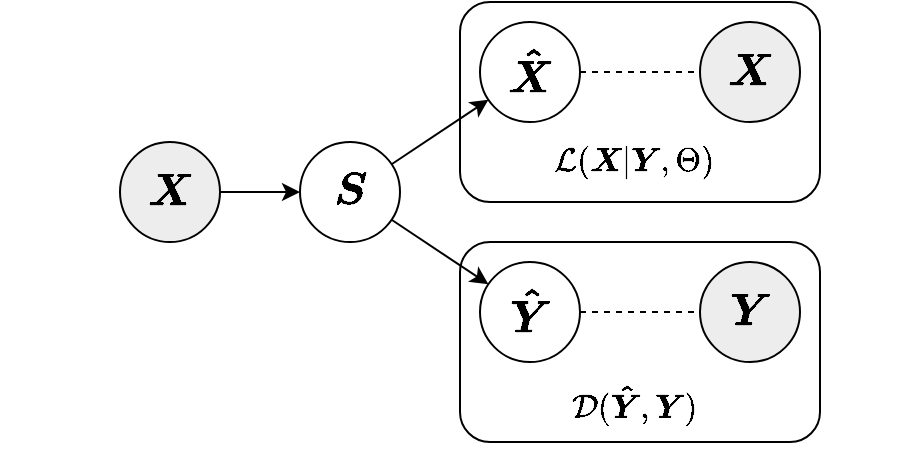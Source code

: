 <mxfile version="14.6.5" type="device"><diagram id="U_bmj329LqxzooW9z0zn" name="Page-1"><mxGraphModel dx="1358" dy="713" grid="1" gridSize="10" guides="1" tooltips="1" connect="1" arrows="1" fold="1" page="1" pageScale="1" pageWidth="850" pageHeight="1100" math="1" shadow="0"><root><mxCell id="0"/><mxCell id="1" parent="0"/><mxCell id="N48nlARPyZFLzEWnRaVB-5" value="" style="rounded=1;whiteSpace=wrap;html=1;" parent="1" vertex="1"><mxGeometry x="320" y="130" width="180" height="100" as="geometry"/></mxCell><mxCell id="N48nlARPyZFLzEWnRaVB-2" value="&lt;font style=&quot;font-size: 19px&quot;&gt;$$\boldsymbol{S}$$&lt;/font&gt;" style="ellipse;whiteSpace=wrap;html=1;aspect=fixed;" parent="1" vertex="1"><mxGeometry x="240" y="200" width="50" height="50" as="geometry"/></mxCell><mxCell id="N48nlARPyZFLzEWnRaVB-4" value="&lt;font style=&quot;font-size: 19px&quot;&gt;$$\boldsymbol{\hat{X}}$$&lt;/font&gt;" style="ellipse;whiteSpace=wrap;html=1;aspect=fixed;" parent="1" vertex="1"><mxGeometry x="330" y="140" width="50" height="50" as="geometry"/></mxCell><mxCell id="N48nlARPyZFLzEWnRaVB-6" value="&lt;font style=&quot;font-size: 19px&quot;&gt;$$\boldsymbol{X}$$&lt;/font&gt;" style="ellipse;whiteSpace=wrap;html=1;aspect=fixed;fillColor=#EDEDED;" parent="1" vertex="1"><mxGeometry x="440" y="140" width="50" height="50" as="geometry"/></mxCell><mxCell id="N48nlARPyZFLzEWnRaVB-7" value="&lt;font style=&quot;font-size: 14px&quot;&gt;$$\mathcal{L}(\boldsymbol{X} | \boldsymbol{Y}, \Theta)$$&lt;/font&gt;" style="text;html=1;strokeColor=none;fillColor=none;align=center;verticalAlign=middle;whiteSpace=wrap;rounded=0;" parent="1" vertex="1"><mxGeometry x="315" y="190" width="185" height="40" as="geometry"/></mxCell><mxCell id="N48nlARPyZFLzEWnRaVB-8" value="" style="rounded=1;whiteSpace=wrap;html=1;" parent="1" vertex="1"><mxGeometry x="320" y="250" width="180" height="100" as="geometry"/></mxCell><mxCell id="N48nlARPyZFLzEWnRaVB-9" value="&lt;font style=&quot;font-size: 19px&quot;&gt;$$\boldsymbol{\hat{Y}}$$&lt;/font&gt;" style="ellipse;whiteSpace=wrap;html=1;aspect=fixed;" parent="1" vertex="1"><mxGeometry x="330" y="260" width="50" height="50" as="geometry"/></mxCell><mxCell id="N48nlARPyZFLzEWnRaVB-10" value="&lt;font style=&quot;font-size: 19px&quot;&gt;$$\boldsymbol{Y}$$&lt;/font&gt;" style="ellipse;whiteSpace=wrap;html=1;aspect=fixed;fillColor=#EDEDED;" parent="1" vertex="1"><mxGeometry x="440" y="260" width="50" height="50" as="geometry"/></mxCell><mxCell id="N48nlARPyZFLzEWnRaVB-11" value="&lt;font style=&quot;font-size: 14px&quot;&gt;$$\mathcal{D}(\boldsymbol{\hat{Y}}, \boldsymbol{Y})$$&lt;/font&gt;" style="text;html=1;strokeColor=none;fillColor=none;align=center;verticalAlign=middle;whiteSpace=wrap;rounded=0;" parent="1" vertex="1"><mxGeometry x="315" y="310" width="185" height="40" as="geometry"/></mxCell><mxCell id="N48nlARPyZFLzEWnRaVB-15" value="" style="endArrow=none;html=1;dashed=1;" parent="1" source="N48nlARPyZFLzEWnRaVB-4" target="N48nlARPyZFLzEWnRaVB-6" edge="1"><mxGeometry width="50" height="50" relative="1" as="geometry"><mxPoint x="350" y="210" as="sourcePoint"/><mxPoint x="400" y="160" as="targetPoint"/></mxGeometry></mxCell><mxCell id="N48nlARPyZFLzEWnRaVB-18" value="" style="endArrow=classic;html=1;" parent="1" source="N48nlARPyZFLzEWnRaVB-2" target="N48nlARPyZFLzEWnRaVB-4" edge="1"><mxGeometry width="50" height="50" relative="1" as="geometry"><mxPoint x="320" y="260" as="sourcePoint"/><mxPoint x="370" y="210" as="targetPoint"/></mxGeometry></mxCell><mxCell id="N48nlARPyZFLzEWnRaVB-20" value="" style="endArrow=classic;html=1;" parent="1" source="N48nlARPyZFLzEWnRaVB-2" target="N48nlARPyZFLzEWnRaVB-9" edge="1"><mxGeometry width="50" height="50" relative="1" as="geometry"><mxPoint x="295.801" y="221.132" as="sourcePoint"/><mxPoint x="344.199" y="188.868" as="targetPoint"/></mxGeometry></mxCell><mxCell id="N48nlARPyZFLzEWnRaVB-21" value="" style="endArrow=none;html=1;dashed=1;entryX=0;entryY=0.5;entryDx=0;entryDy=0;" parent="1" source="N48nlARPyZFLzEWnRaVB-9" target="N48nlARPyZFLzEWnRaVB-10" edge="1"><mxGeometry width="50" height="50" relative="1" as="geometry"><mxPoint x="390" y="165" as="sourcePoint"/><mxPoint x="450.0" y="165" as="targetPoint"/></mxGeometry></mxCell><mxCell id="F206UOpoPifiqQeYvOEM-1" value="&lt;font style=&quot;font-size: 19px&quot;&gt;$$\boldsymbol{X}$$&lt;/font&gt;" style="ellipse;whiteSpace=wrap;html=1;aspect=fixed;fillColor=#EDEDED;" vertex="1" parent="1"><mxGeometry x="150" y="200" width="50" height="50" as="geometry"/></mxCell><mxCell id="F206UOpoPifiqQeYvOEM-2" value="" style="endArrow=classic;html=1;" edge="1" parent="1" source="F206UOpoPifiqQeYvOEM-1" target="N48nlARPyZFLzEWnRaVB-2"><mxGeometry width="50" height="50" relative="1" as="geometry"><mxPoint x="295.801" y="221.132" as="sourcePoint"/><mxPoint x="344.199" y="188.868" as="targetPoint"/></mxGeometry></mxCell></root></mxGraphModel></diagram></mxfile>